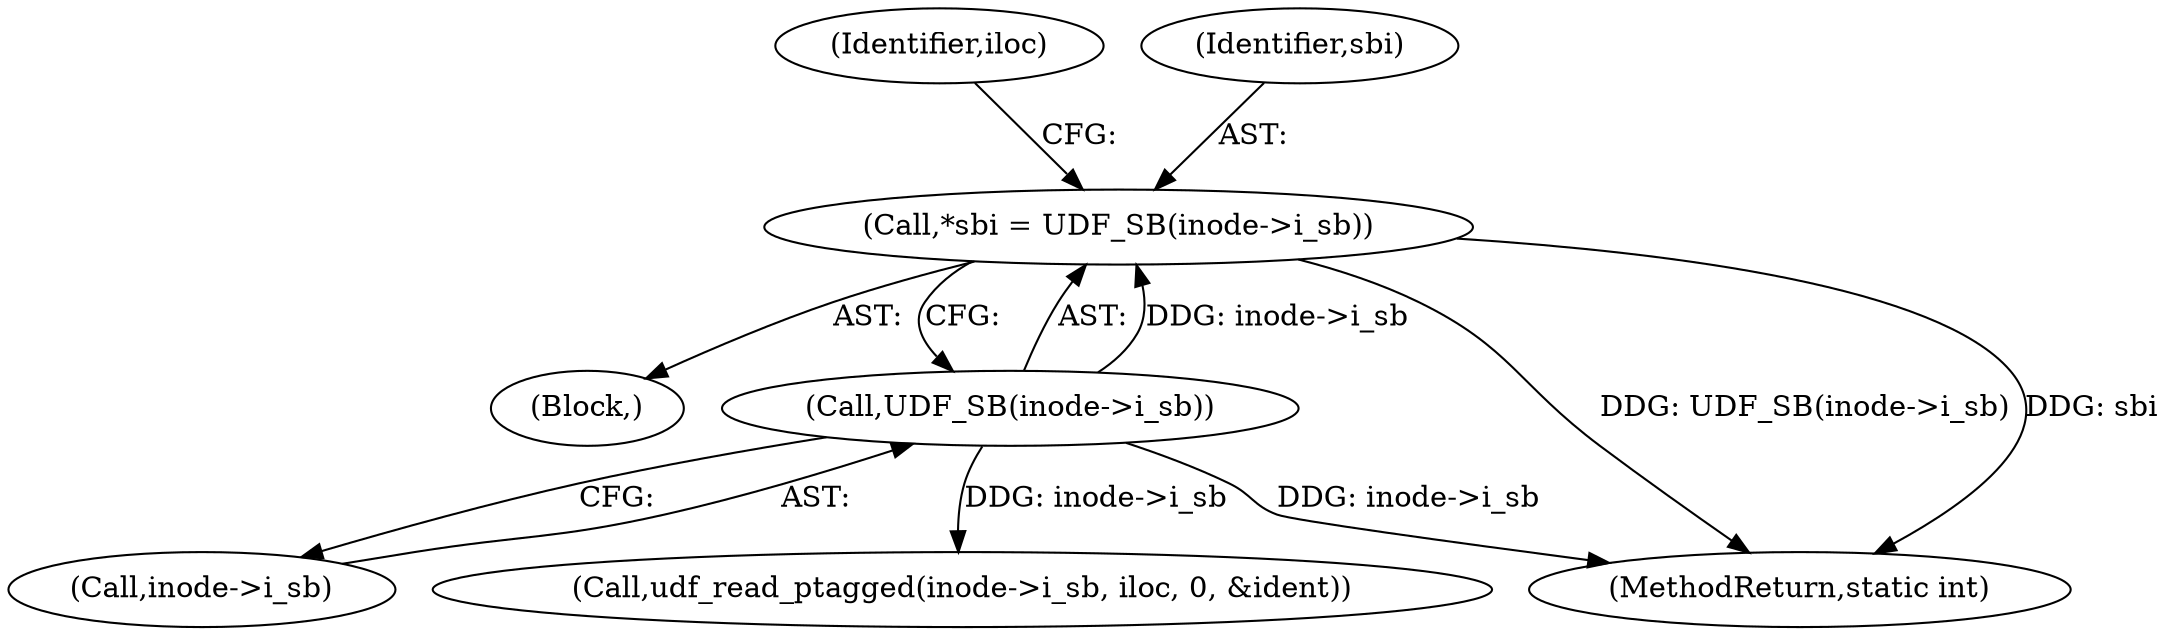 digraph "0_linux_e159332b9af4b04d882dbcfe1bb0117f0a6d4b58@pointer" {
"1000123" [label="(Call,*sbi = UDF_SB(inode->i_sb))"];
"1000125" [label="(Call,UDF_SB(inode->i_sb))"];
"1000109" [label="(Block,)"];
"1000126" [label="(Call,inode->i_sb)"];
"1000175" [label="(Call,udf_read_ptagged(inode->i_sb, iloc, 0, &ident))"];
"1000131" [label="(Identifier,iloc)"];
"1000125" [label="(Call,UDF_SB(inode->i_sb))"];
"1000123" [label="(Call,*sbi = UDF_SB(inode->i_sb))"];
"1000124" [label="(Identifier,sbi)"];
"1001226" [label="(MethodReturn,static int)"];
"1000123" -> "1000109"  [label="AST: "];
"1000123" -> "1000125"  [label="CFG: "];
"1000124" -> "1000123"  [label="AST: "];
"1000125" -> "1000123"  [label="AST: "];
"1000131" -> "1000123"  [label="CFG: "];
"1000123" -> "1001226"  [label="DDG: UDF_SB(inode->i_sb)"];
"1000123" -> "1001226"  [label="DDG: sbi"];
"1000125" -> "1000123"  [label="DDG: inode->i_sb"];
"1000125" -> "1000126"  [label="CFG: "];
"1000126" -> "1000125"  [label="AST: "];
"1000125" -> "1001226"  [label="DDG: inode->i_sb"];
"1000125" -> "1000175"  [label="DDG: inode->i_sb"];
}
